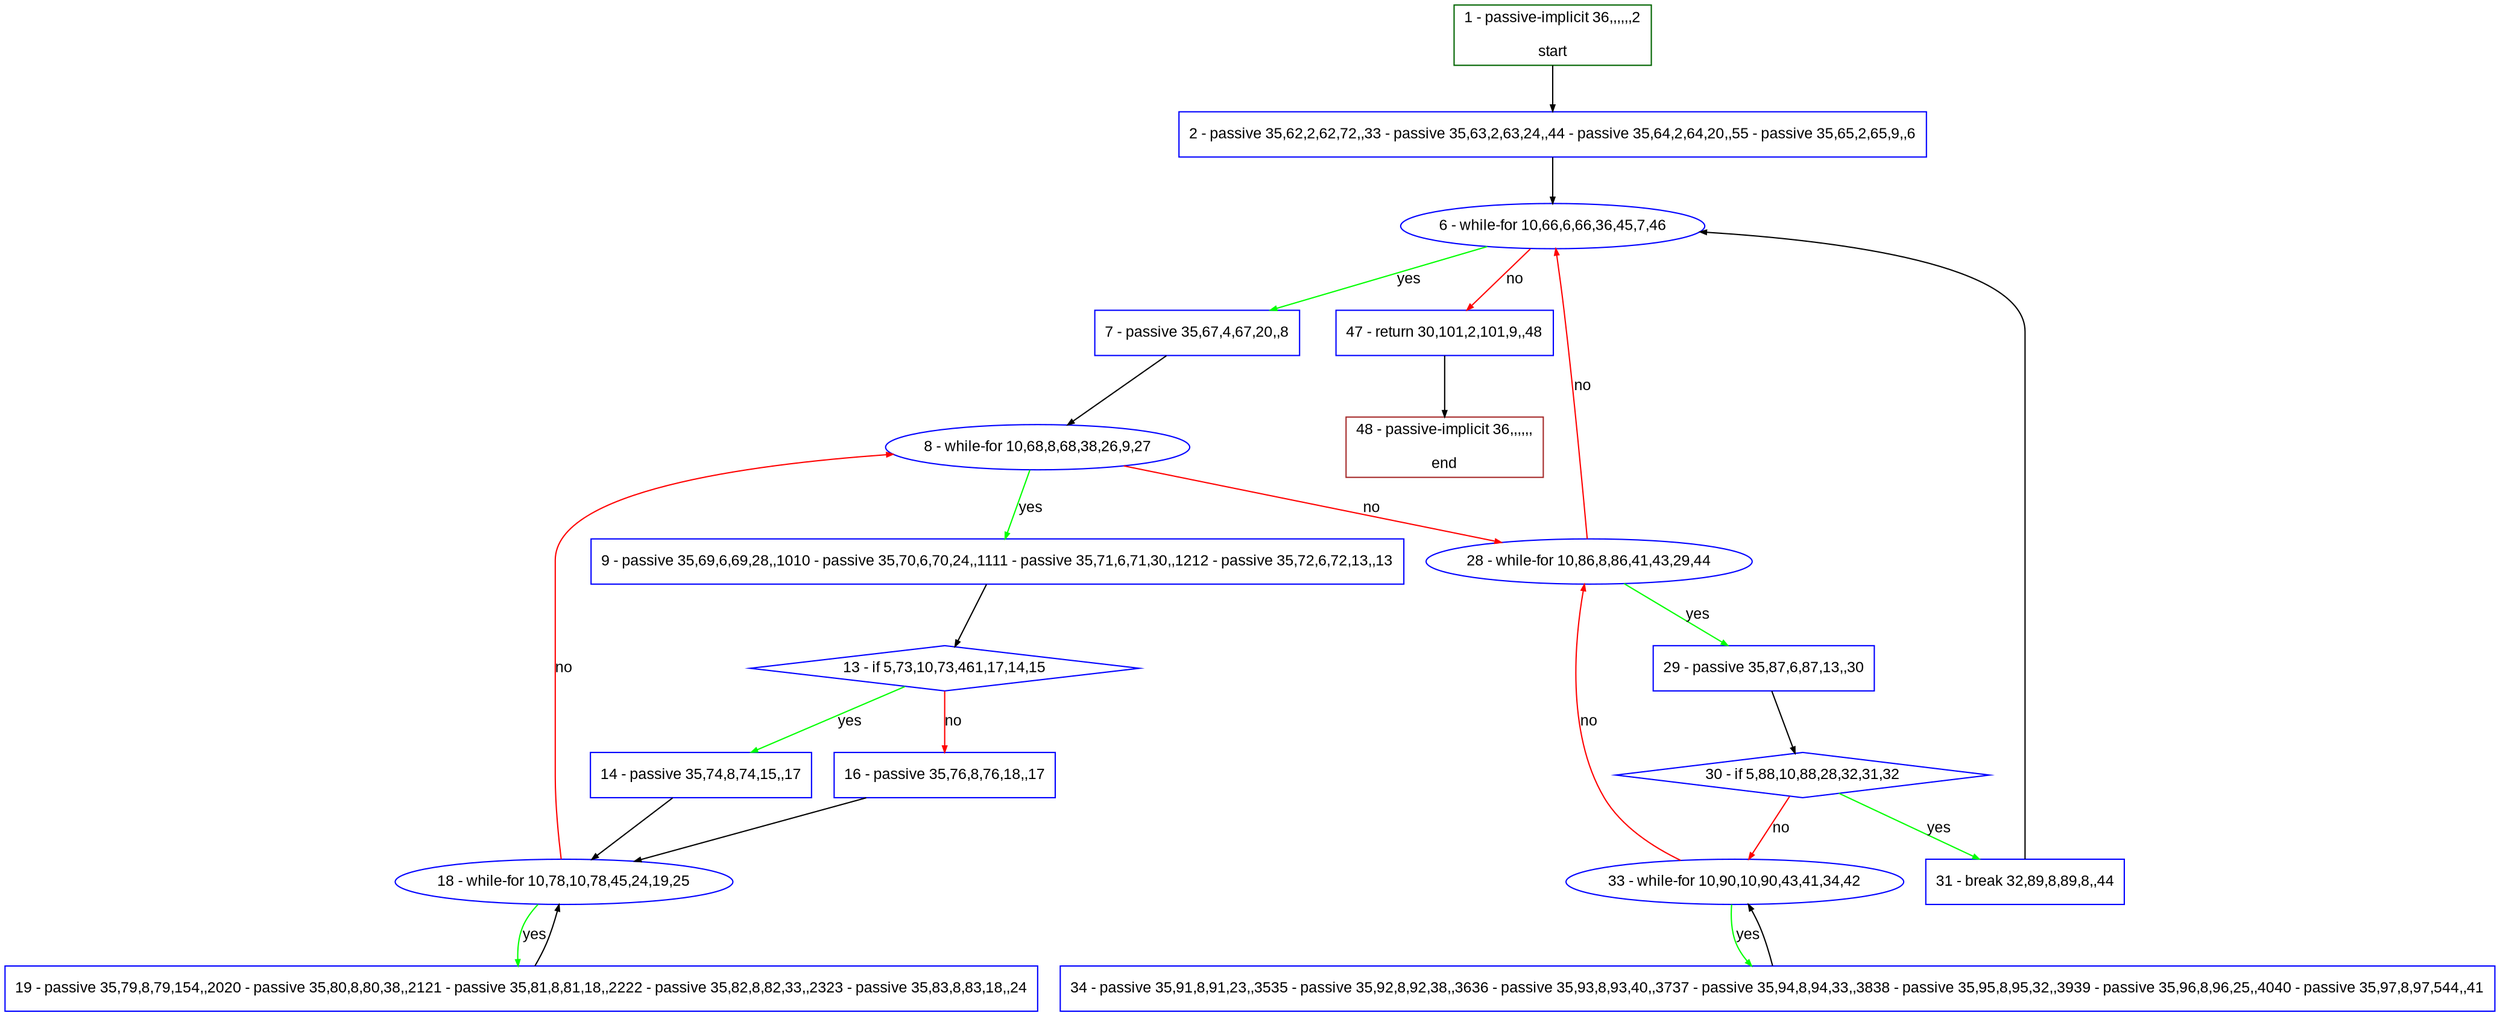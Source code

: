 digraph "" {
  graph [pack="true", label="", fontsize="12", packmode="clust", fontname="Arial", fillcolor="#FFFFCC", bgcolor="white", style="rounded,filled", compound="true"];
  node [node_initialized="no", label="", color="grey", fontsize="12", fillcolor="white", fontname="Arial", style="filled", shape="rectangle", compound="true", fixedsize="false"];
  edge [fontcolor="black", arrowhead="normal", arrowtail="none", arrowsize="0.5", ltail="", label="", color="black", fontsize="12", lhead="", fontname="Arial", dir="forward", compound="true"];
  __N1 [label="2 - passive 35,62,2,62,72,,33 - passive 35,63,2,63,24,,44 - passive 35,64,2,64,20,,55 - passive 35,65,2,65,9,,6", color="#0000ff", fillcolor="#ffffff", style="filled", shape="box"];
  __N2 [label="1 - passive-implicit 36,,,,,,2\n\nstart", color="#006400", fillcolor="#ffffff", style="filled", shape="box"];
  __N3 [label="6 - while-for 10,66,6,66,36,45,7,46", color="#0000ff", fillcolor="#ffffff", style="filled", shape="oval"];
  __N4 [label="7 - passive 35,67,4,67,20,,8", color="#0000ff", fillcolor="#ffffff", style="filled", shape="box"];
  __N5 [label="47 - return 30,101,2,101,9,,48", color="#0000ff", fillcolor="#ffffff", style="filled", shape="box"];
  __N6 [label="8 - while-for 10,68,8,68,38,26,9,27", color="#0000ff", fillcolor="#ffffff", style="filled", shape="oval"];
  __N7 [label="9 - passive 35,69,6,69,28,,1010 - passive 35,70,6,70,24,,1111 - passive 35,71,6,71,30,,1212 - passive 35,72,6,72,13,,13", color="#0000ff", fillcolor="#ffffff", style="filled", shape="box"];
  __N8 [label="28 - while-for 10,86,8,86,41,43,29,44", color="#0000ff", fillcolor="#ffffff", style="filled", shape="oval"];
  __N9 [label="13 - if 5,73,10,73,461,17,14,15", color="#0000ff", fillcolor="#ffffff", style="filled", shape="diamond"];
  __N10 [label="14 - passive 35,74,8,74,15,,17", color="#0000ff", fillcolor="#ffffff", style="filled", shape="box"];
  __N11 [label="16 - passive 35,76,8,76,18,,17", color="#0000ff", fillcolor="#ffffff", style="filled", shape="box"];
  __N12 [label="18 - while-for 10,78,10,78,45,24,19,25", color="#0000ff", fillcolor="#ffffff", style="filled", shape="oval"];
  __N13 [label="19 - passive 35,79,8,79,154,,2020 - passive 35,80,8,80,38,,2121 - passive 35,81,8,81,18,,2222 - passive 35,82,8,82,33,,2323 - passive 35,83,8,83,18,,24", color="#0000ff", fillcolor="#ffffff", style="filled", shape="box"];
  __N14 [label="29 - passive 35,87,6,87,13,,30", color="#0000ff", fillcolor="#ffffff", style="filled", shape="box"];
  __N15 [label="30 - if 5,88,10,88,28,32,31,32", color="#0000ff", fillcolor="#ffffff", style="filled", shape="diamond"];
  __N16 [label="31 - break 32,89,8,89,8,,44", color="#0000ff", fillcolor="#ffffff", style="filled", shape="box"];
  __N17 [label="33 - while-for 10,90,10,90,43,41,34,42", color="#0000ff", fillcolor="#ffffff", style="filled", shape="oval"];
  __N18 [label="34 - passive 35,91,8,91,23,,3535 - passive 35,92,8,92,38,,3636 - passive 35,93,8,93,40,,3737 - passive 35,94,8,94,33,,3838 - passive 35,95,8,95,32,,3939 - passive 35,96,8,96,25,,4040 - passive 35,97,8,97,544,,41", color="#0000ff", fillcolor="#ffffff", style="filled", shape="box"];
  __N19 [label="48 - passive-implicit 36,,,,,,\n\nend", color="#a52a2a", fillcolor="#ffffff", style="filled", shape="box"];
  __N2 -> __N1 [arrowhead="normal", arrowtail="none", color="#000000", label="", dir="forward"];
  __N1 -> __N3 [arrowhead="normal", arrowtail="none", color="#000000", label="", dir="forward"];
  __N3 -> __N4 [arrowhead="normal", arrowtail="none", color="#00ff00", label="yes", dir="forward"];
  __N3 -> __N5 [arrowhead="normal", arrowtail="none", color="#ff0000", label="no", dir="forward"];
  __N4 -> __N6 [arrowhead="normal", arrowtail="none", color="#000000", label="", dir="forward"];
  __N6 -> __N7 [arrowhead="normal", arrowtail="none", color="#00ff00", label="yes", dir="forward"];
  __N6 -> __N8 [arrowhead="normal", arrowtail="none", color="#ff0000", label="no", dir="forward"];
  __N7 -> __N9 [arrowhead="normal", arrowtail="none", color="#000000", label="", dir="forward"];
  __N9 -> __N10 [arrowhead="normal", arrowtail="none", color="#00ff00", label="yes", dir="forward"];
  __N9 -> __N11 [arrowhead="normal", arrowtail="none", color="#ff0000", label="no", dir="forward"];
  __N10 -> __N12 [arrowhead="normal", arrowtail="none", color="#000000", label="", dir="forward"];
  __N11 -> __N12 [arrowhead="normal", arrowtail="none", color="#000000", label="", dir="forward"];
  __N12 -> __N6 [arrowhead="normal", arrowtail="none", color="#ff0000", label="no", dir="forward"];
  __N12 -> __N13 [arrowhead="normal", arrowtail="none", color="#00ff00", label="yes", dir="forward"];
  __N13 -> __N12 [arrowhead="normal", arrowtail="none", color="#000000", label="", dir="forward"];
  __N8 -> __N3 [arrowhead="normal", arrowtail="none", color="#ff0000", label="no", dir="forward"];
  __N8 -> __N14 [arrowhead="normal", arrowtail="none", color="#00ff00", label="yes", dir="forward"];
  __N14 -> __N15 [arrowhead="normal", arrowtail="none", color="#000000", label="", dir="forward"];
  __N15 -> __N16 [arrowhead="normal", arrowtail="none", color="#00ff00", label="yes", dir="forward"];
  __N15 -> __N17 [arrowhead="normal", arrowtail="none", color="#ff0000", label="no", dir="forward"];
  __N16 -> __N3 [arrowhead="normal", arrowtail="none", color="#000000", label="", dir="forward"];
  __N17 -> __N8 [arrowhead="normal", arrowtail="none", color="#ff0000", label="no", dir="forward"];
  __N17 -> __N18 [arrowhead="normal", arrowtail="none", color="#00ff00", label="yes", dir="forward"];
  __N18 -> __N17 [arrowhead="normal", arrowtail="none", color="#000000", label="", dir="forward"];
  __N5 -> __N19 [arrowhead="normal", arrowtail="none", color="#000000", label="", dir="forward"];
}
